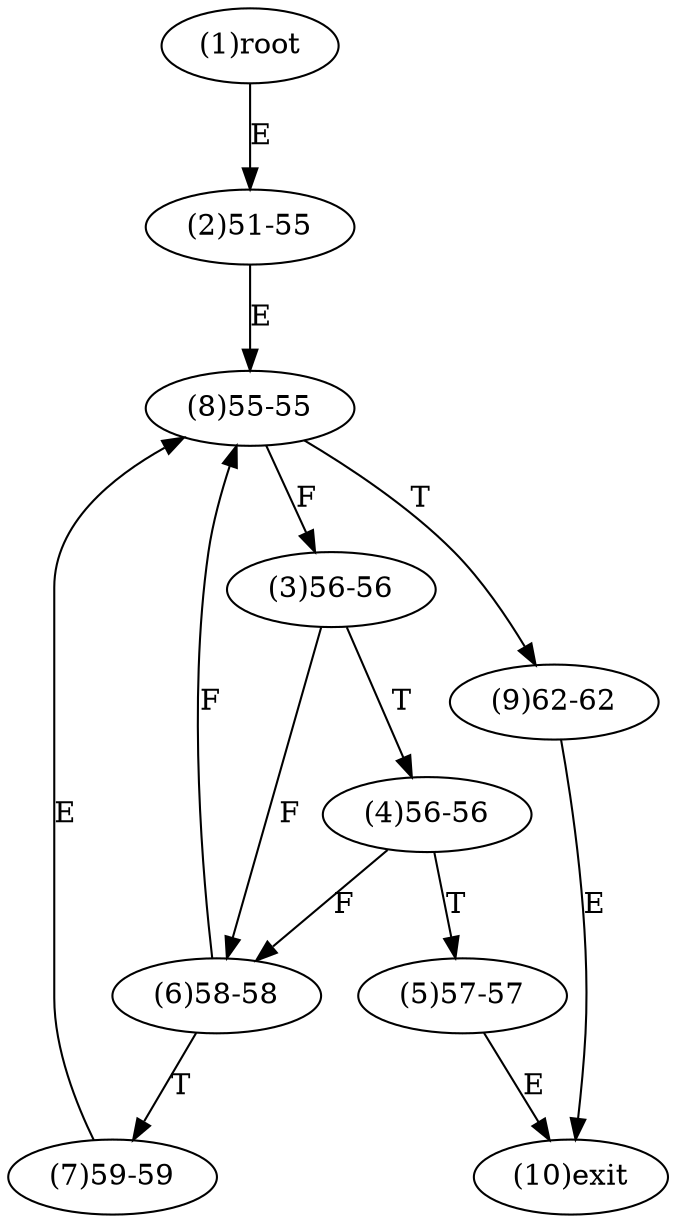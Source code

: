 digraph "" { 
1[ label="(1)root"];
2[ label="(2)51-55"];
3[ label="(3)56-56"];
4[ label="(4)56-56"];
5[ label="(5)57-57"];
6[ label="(6)58-58"];
7[ label="(7)59-59"];
8[ label="(8)55-55"];
9[ label="(9)62-62"];
10[ label="(10)exit"];
1->2[ label="E"];
2->8[ label="E"];
3->6[ label="F"];
3->4[ label="T"];
4->6[ label="F"];
4->5[ label="T"];
5->10[ label="E"];
6->8[ label="F"];
6->7[ label="T"];
7->8[ label="E"];
8->3[ label="F"];
8->9[ label="T"];
9->10[ label="E"];
}